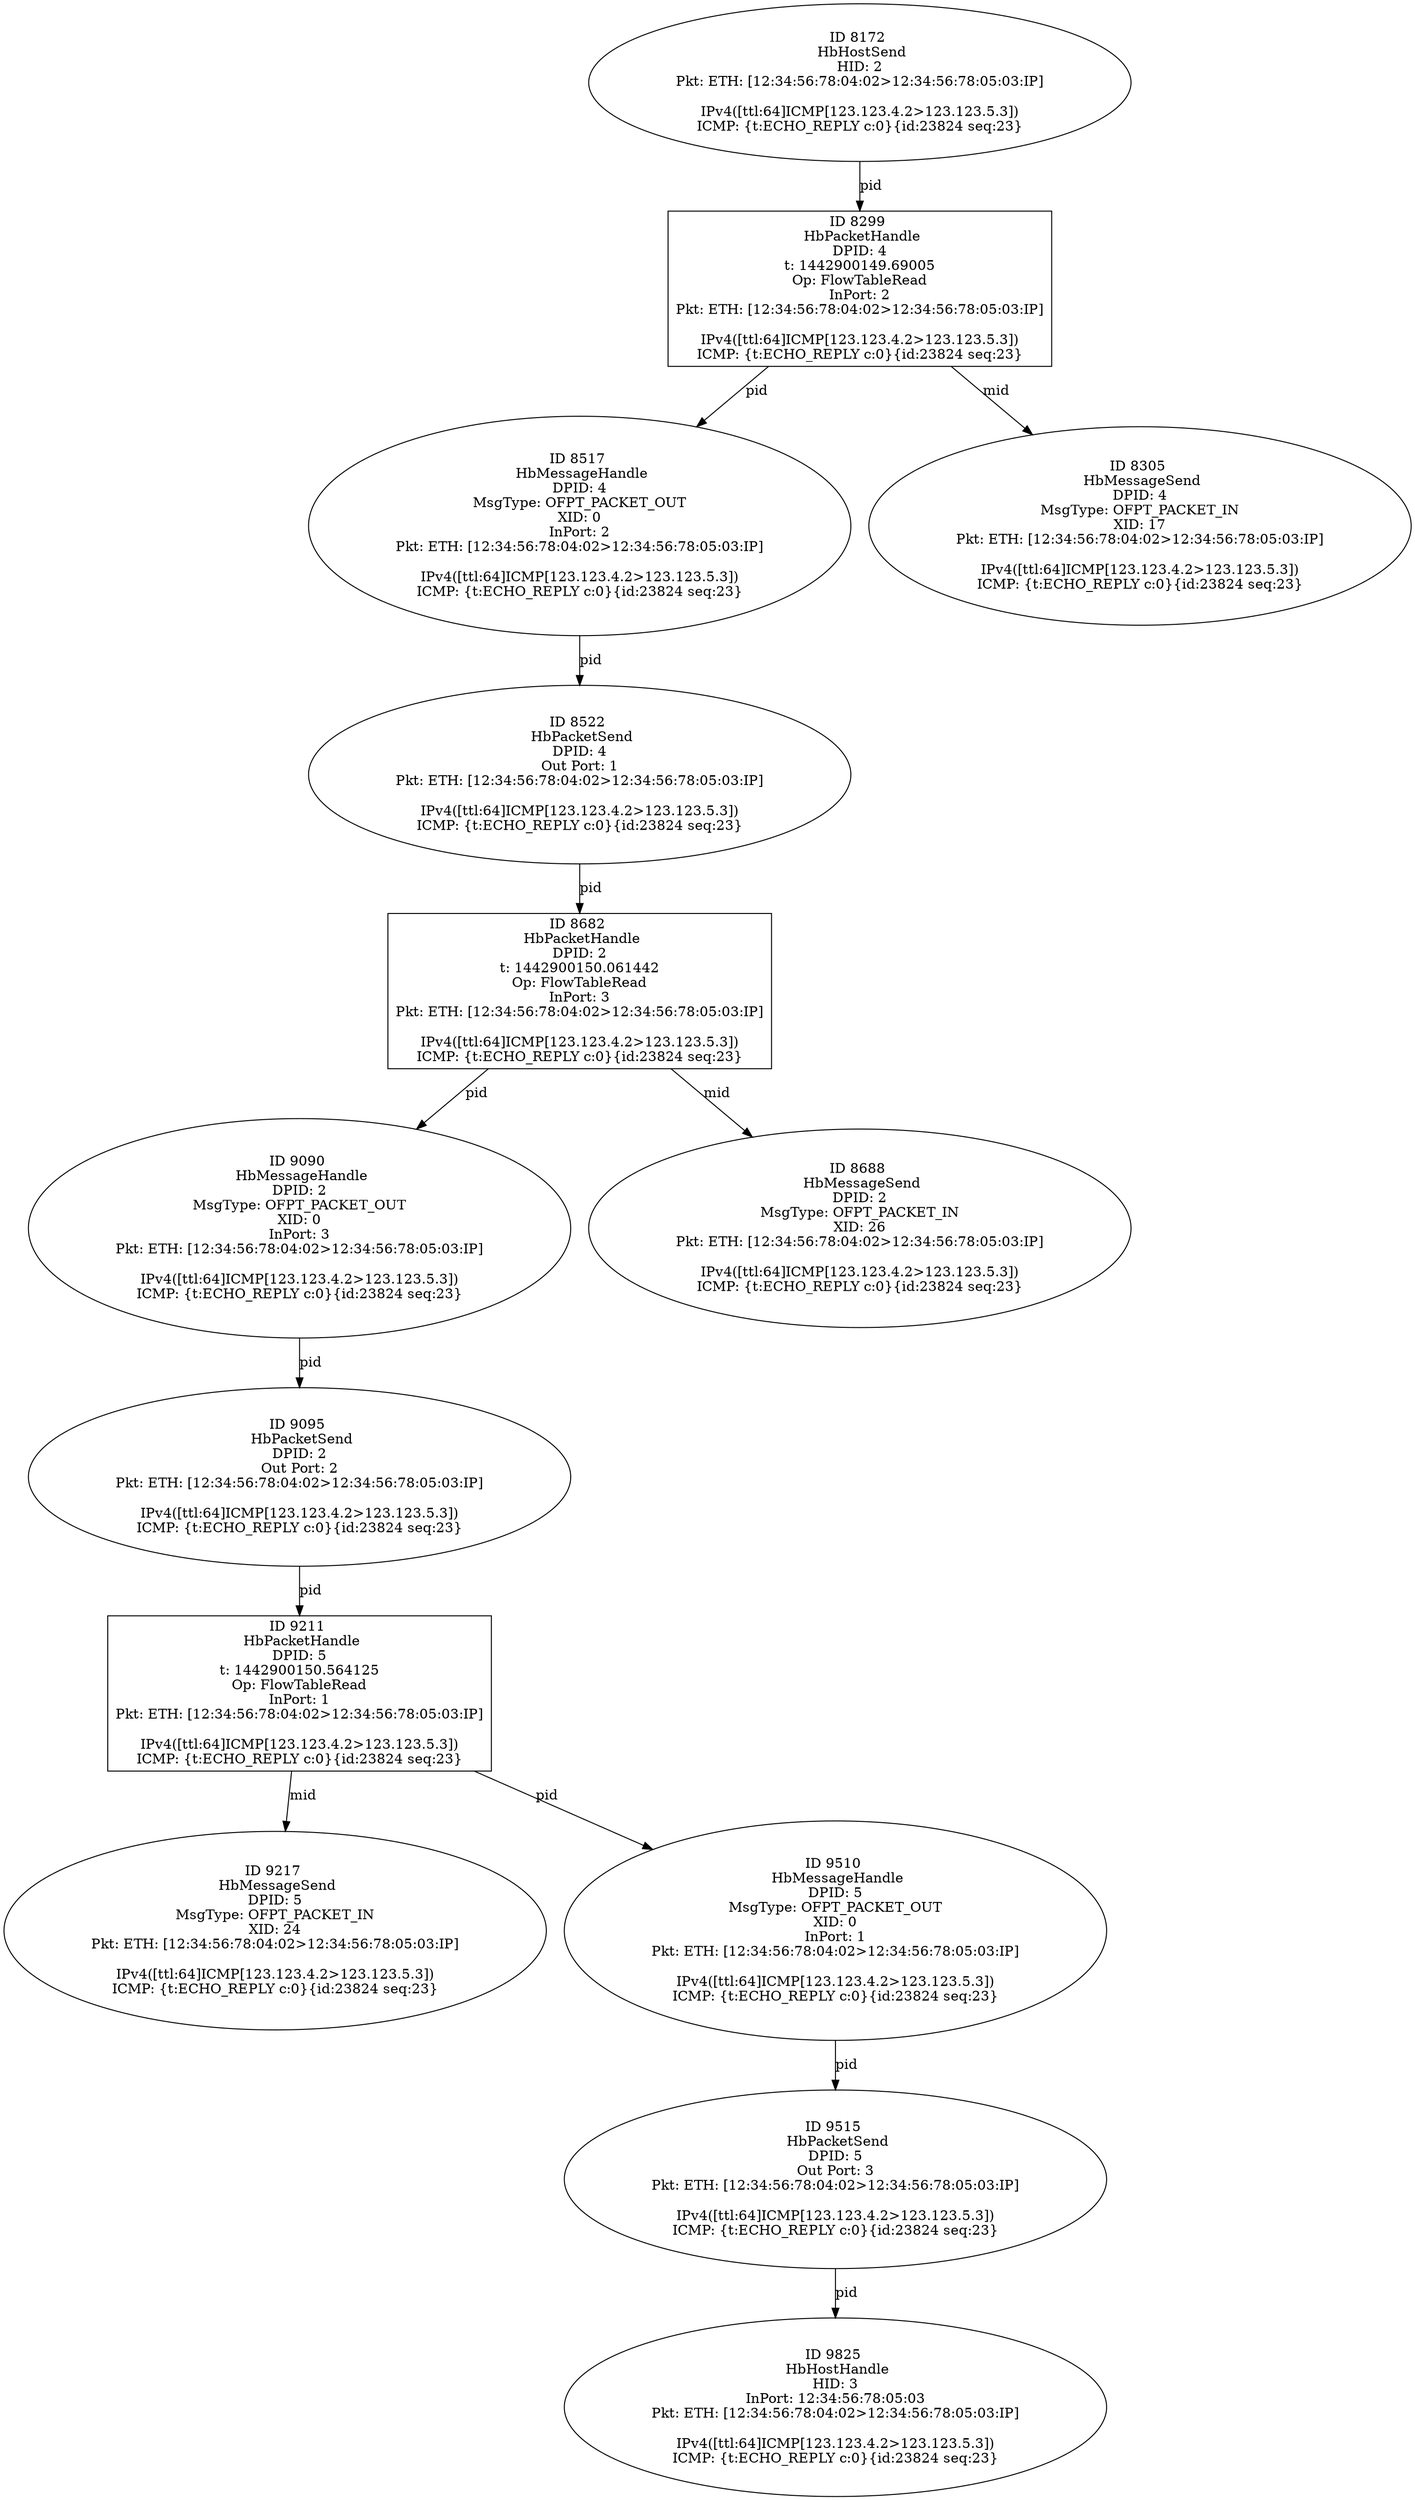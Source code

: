 strict digraph G {
9217 [shape=oval, event=<hb_events.HbMessageSend object at 0x109c1fc90>, label="ID 9217 
 HbMessageSend
DPID: 5
MsgType: OFPT_PACKET_IN
XID: 24
Pkt: ETH: [12:34:56:78:04:02>12:34:56:78:05:03:IP]

IPv4([ttl:64]ICMP[123.123.4.2>123.123.5.3])
ICMP: {t:ECHO_REPLY c:0}{id:23824 seq:23}"];
9090 [shape=oval, event=<hb_events.HbMessageHandle object at 0x109bdd8d0>, label="ID 9090 
 HbMessageHandle
DPID: 2
MsgType: OFPT_PACKET_OUT
XID: 0
InPort: 3
Pkt: ETH: [12:34:56:78:04:02>12:34:56:78:05:03:IP]

IPv4([ttl:64]ICMP[123.123.4.2>123.123.5.3])
ICMP: {t:ECHO_REPLY c:0}{id:23824 seq:23}"];
8299 [shape=box, event=<hb_events.HbPacketHandle object at 0x109a73d90>, label="ID 8299 
 HbPacketHandle
DPID: 4
t: 1442900149.69005
Op: FlowTableRead
InPort: 2
Pkt: ETH: [12:34:56:78:04:02>12:34:56:78:05:03:IP]

IPv4([ttl:64]ICMP[123.123.4.2>123.123.5.3])
ICMP: {t:ECHO_REPLY c:0}{id:23824 seq:23}"];
8517 [shape=oval, event=<hb_events.HbMessageHandle object at 0x109add350>, label="ID 8517 
 HbMessageHandle
DPID: 4
MsgType: OFPT_PACKET_OUT
XID: 0
InPort: 2
Pkt: ETH: [12:34:56:78:04:02>12:34:56:78:05:03:IP]

IPv4([ttl:64]ICMP[123.123.4.2>123.123.5.3])
ICMP: {t:ECHO_REPLY c:0}{id:23824 seq:23}"];
9510 [shape=oval, event=<hb_events.HbMessageHandle object at 0x109cae250>, label="ID 9510 
 HbMessageHandle
DPID: 5
MsgType: OFPT_PACKET_OUT
XID: 0
InPort: 1
Pkt: ETH: [12:34:56:78:04:02>12:34:56:78:05:03:IP]

IPv4([ttl:64]ICMP[123.123.4.2>123.123.5.3])
ICMP: {t:ECHO_REPLY c:0}{id:23824 seq:23}"];
9095 [shape=oval, event=<hb_events.HbPacketSend object at 0x109bdddd0>, label="ID 9095 
 HbPacketSend
DPID: 2
Out Port: 2
Pkt: ETH: [12:34:56:78:04:02>12:34:56:78:05:03:IP]

IPv4([ttl:64]ICMP[123.123.4.2>123.123.5.3])
ICMP: {t:ECHO_REPLY c:0}{id:23824 seq:23}"];
8522 [shape=oval, event=<hb_events.HbPacketSend object at 0x109add8d0>, label="ID 8522 
 HbPacketSend
DPID: 4
Out Port: 1
Pkt: ETH: [12:34:56:78:04:02>12:34:56:78:05:03:IP]

IPv4([ttl:64]ICMP[123.123.4.2>123.123.5.3])
ICMP: {t:ECHO_REPLY c:0}{id:23824 seq:23}"];
9515 [shape=oval, event=<hb_events.HbPacketSend object at 0x109cc0050>, label="ID 9515 
 HbPacketSend
DPID: 5
Out Port: 3
Pkt: ETH: [12:34:56:78:04:02>12:34:56:78:05:03:IP]

IPv4([ttl:64]ICMP[123.123.4.2>123.123.5.3])
ICMP: {t:ECHO_REPLY c:0}{id:23824 seq:23}"];
8172 [shape=oval, event=<hb_events.HbHostSend object at 0x109a500d0>, label="ID 8172 
 HbHostSend
HID: 2
Pkt: ETH: [12:34:56:78:04:02>12:34:56:78:05:03:IP]

IPv4([ttl:64]ICMP[123.123.4.2>123.123.5.3])
ICMP: {t:ECHO_REPLY c:0}{id:23824 seq:23}"];
8688 [shape=oval, event=<hb_events.HbMessageSend object at 0x109b1bb10>, label="ID 8688 
 HbMessageSend
DPID: 2
MsgType: OFPT_PACKET_IN
XID: 26
Pkt: ETH: [12:34:56:78:04:02>12:34:56:78:05:03:IP]

IPv4([ttl:64]ICMP[123.123.4.2>123.123.5.3])
ICMP: {t:ECHO_REPLY c:0}{id:23824 seq:23}"];
8305 [shape=oval, event=<hb_events.HbMessageSend object at 0x109a86c10>, label="ID 8305 
 HbMessageSend
DPID: 4
MsgType: OFPT_PACKET_IN
XID: 17
Pkt: ETH: [12:34:56:78:04:02>12:34:56:78:05:03:IP]

IPv4([ttl:64]ICMP[123.123.4.2>123.123.5.3])
ICMP: {t:ECHO_REPLY c:0}{id:23824 seq:23}"];
9825 [shape=oval, event=<hb_events.HbHostHandle object at 0x109dbd450>, label="ID 9825 
 HbHostHandle
HID: 3
InPort: 12:34:56:78:05:03
Pkt: ETH: [12:34:56:78:04:02>12:34:56:78:05:03:IP]

IPv4([ttl:64]ICMP[123.123.4.2>123.123.5.3])
ICMP: {t:ECHO_REPLY c:0}{id:23824 seq:23}"];
9211 [shape=box, event=<hb_events.HbPacketHandle object at 0x109c1f1d0>, label="ID 9211 
 HbPacketHandle
DPID: 5
t: 1442900150.564125
Op: FlowTableRead
InPort: 1
Pkt: ETH: [12:34:56:78:04:02>12:34:56:78:05:03:IP]

IPv4([ttl:64]ICMP[123.123.4.2>123.123.5.3])
ICMP: {t:ECHO_REPLY c:0}{id:23824 seq:23}"];
8682 [shape=box, event=<hb_events.HbPacketHandle object at 0x109b1b050>, label="ID 8682 
 HbPacketHandle
DPID: 2
t: 1442900150.061442
Op: FlowTableRead
InPort: 3
Pkt: ETH: [12:34:56:78:04:02>12:34:56:78:05:03:IP]

IPv4([ttl:64]ICMP[123.123.4.2>123.123.5.3])
ICMP: {t:ECHO_REPLY c:0}{id:23824 seq:23}"];
9090 -> 9095  [rel=pid, label=pid];
9515 -> 9825  [rel=pid, label=pid];
8517 -> 8522  [rel=pid, label=pid];
9510 -> 9515  [rel=pid, label=pid];
9095 -> 9211  [rel=pid, label=pid];
8522 -> 8682  [rel=pid, label=pid];
8299 -> 8305  [rel=mid, label=mid];
8299 -> 8517  [rel=pid, label=pid];
8172 -> 8299  [rel=pid, label=pid];
9211 -> 9217  [rel=mid, label=mid];
9211 -> 9510  [rel=pid, label=pid];
8682 -> 8688  [rel=mid, label=mid];
8682 -> 9090  [rel=pid, label=pid];
}
